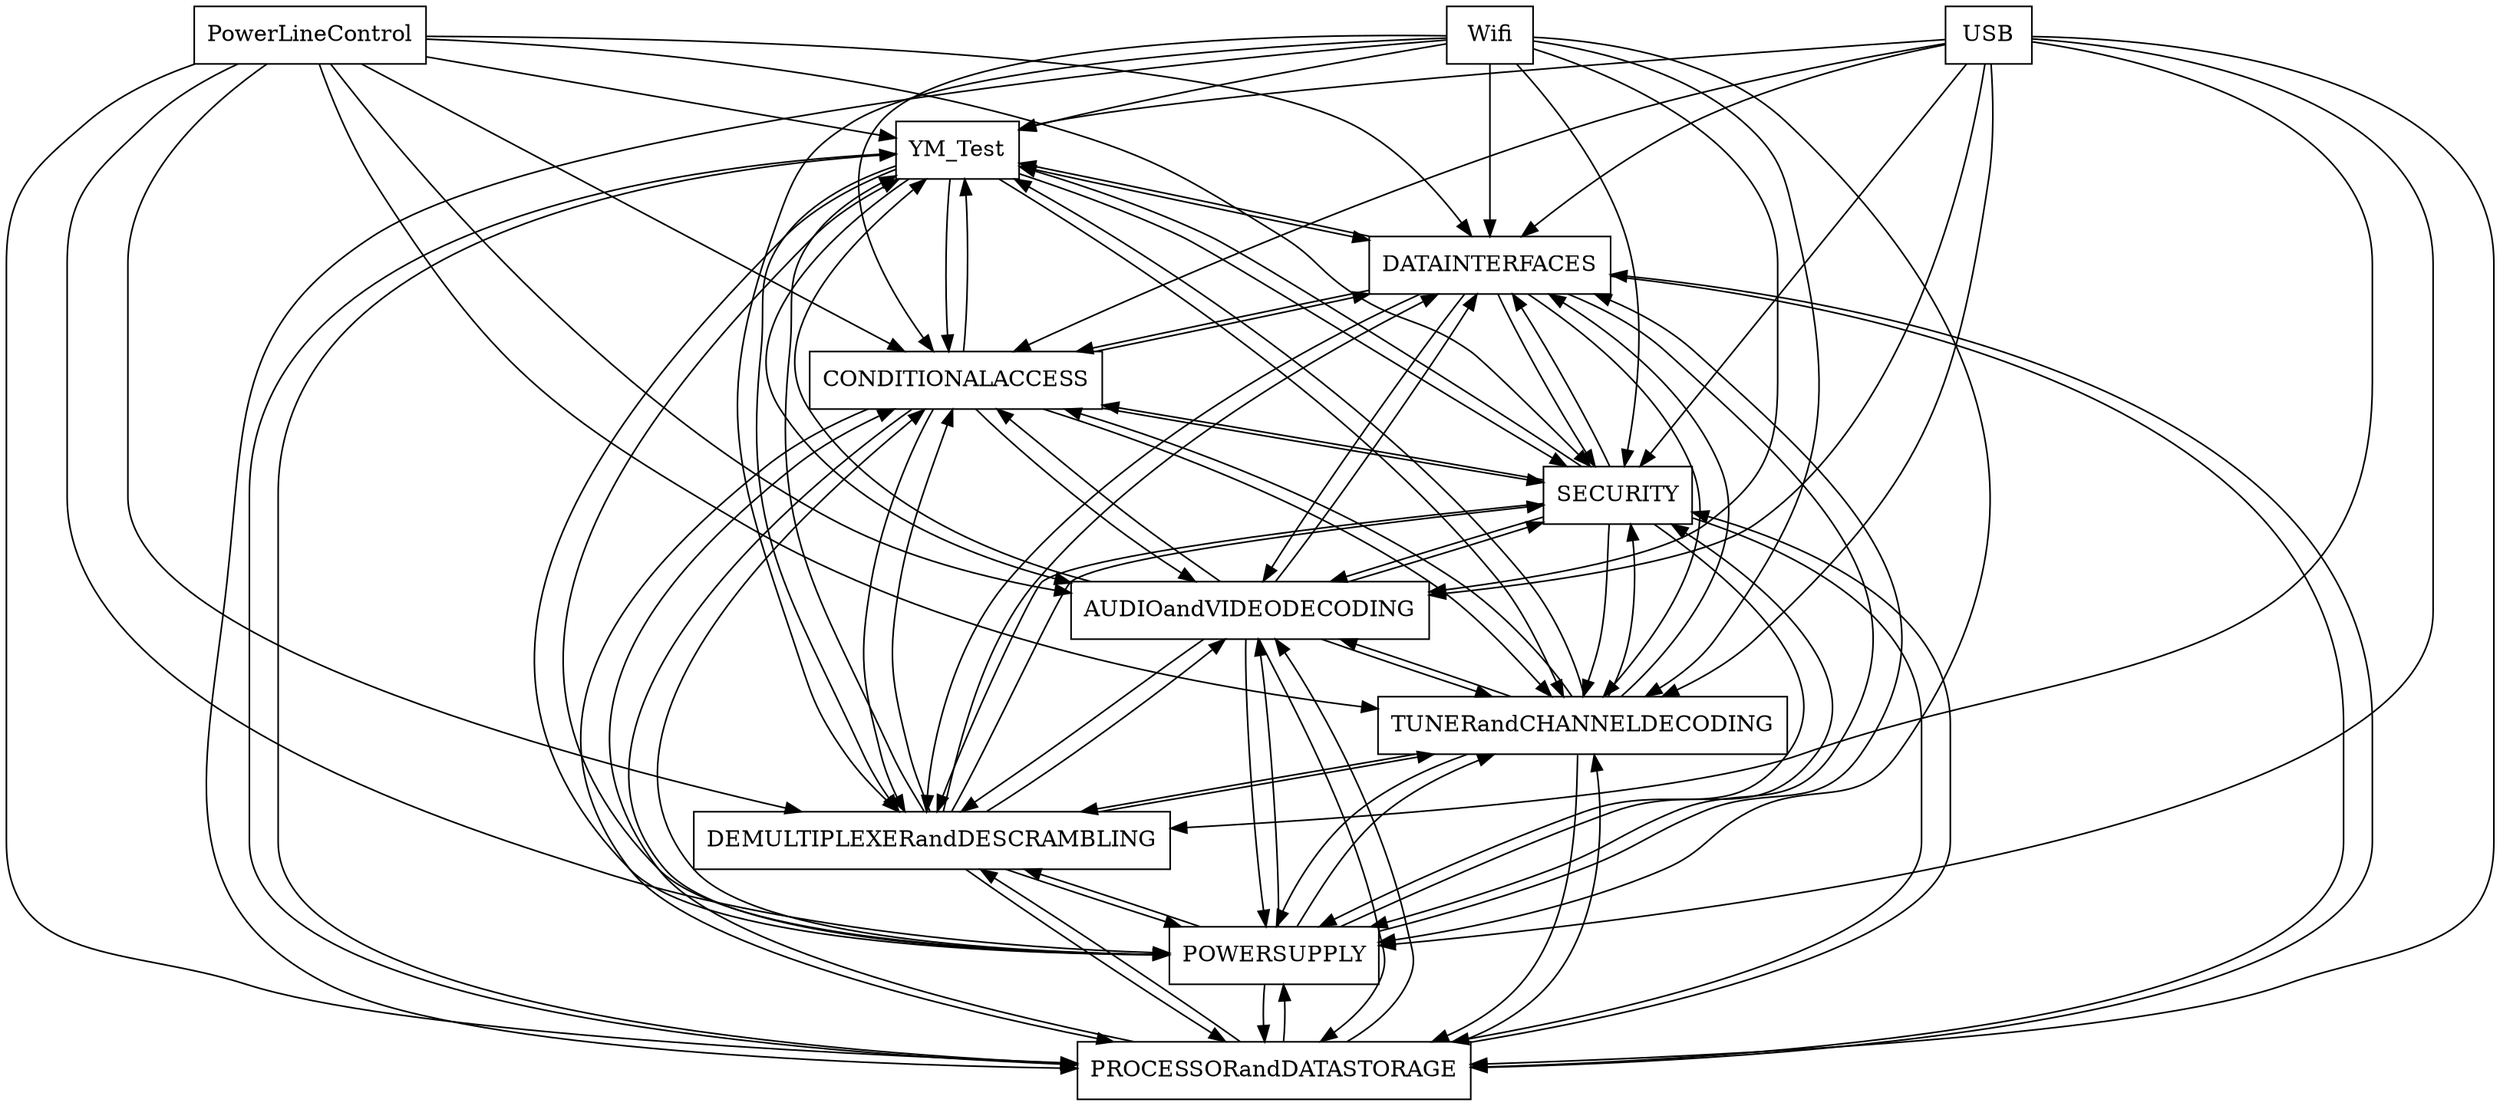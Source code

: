 digraph{
graph [rankdir=TB];
node [shape=box];
edge [arrowhead=normal];
0[label="YM_Test",]
1[label="DATAINTERFACES",]
2[label="PROCESSORandDATASTORAGE",]
3[label="POWERSUPPLY",]
4[label="PowerLineControl",]
5[label="DEMULTIPLEXERandDESCRAMBLING",]
6[label="USB",]
7[label="TUNERandCHANNELDECODING",]
8[label="AUDIOandVIDEODECODING",]
9[label="SECURITY",]
10[label="Wifi",]
11[label="CONDITIONALACCESS",]
0->1[label="",]
0->2[label="",]
0->3[label="",]
0->5[label="",]
0->7[label="",]
0->8[label="",]
0->9[label="",]
0->11[label="",]
1->0[label="",]
1->2[label="",]
1->3[label="",]
1->5[label="",]
1->7[label="",]
1->8[label="",]
1->9[label="",]
1->11[label="",]
2->0[label="",]
2->1[label="",]
2->3[label="",]
2->5[label="",]
2->7[label="",]
2->8[label="",]
2->9[label="",]
2->11[label="",]
3->0[label="",]
3->1[label="",]
3->2[label="",]
3->5[label="",]
3->7[label="",]
3->8[label="",]
3->9[label="",]
3->11[label="",]
4->0[label="",]
4->1[label="",]
4->2[label="",]
4->3[label="",]
4->5[label="",]
4->7[label="",]
4->8[label="",]
4->9[label="",]
4->11[label="",]
5->0[label="",]
5->1[label="",]
5->2[label="",]
5->3[label="",]
5->7[label="",]
5->8[label="",]
5->9[label="",]
5->11[label="",]
6->0[label="",]
6->1[label="",]
6->2[label="",]
6->3[label="",]
6->5[label="",]
6->7[label="",]
6->8[label="",]
6->9[label="",]
6->11[label="",]
7->0[label="",]
7->1[label="",]
7->2[label="",]
7->3[label="",]
7->5[label="",]
7->8[label="",]
7->9[label="",]
7->11[label="",]
8->0[label="",]
8->1[label="",]
8->2[label="",]
8->3[label="",]
8->5[label="",]
8->7[label="",]
8->9[label="",]
8->11[label="",]
9->0[label="",]
9->1[label="",]
9->2[label="",]
9->3[label="",]
9->5[label="",]
9->7[label="",]
9->8[label="",]
9->11[label="",]
10->0[label="",]
10->1[label="",]
10->2[label="",]
10->3[label="",]
10->5[label="",]
10->7[label="",]
10->8[label="",]
10->9[label="",]
10->11[label="",]
11->0[label="",]
11->1[label="",]
11->2[label="",]
11->3[label="",]
11->5[label="",]
11->7[label="",]
11->8[label="",]
11->9[label="",]
}
